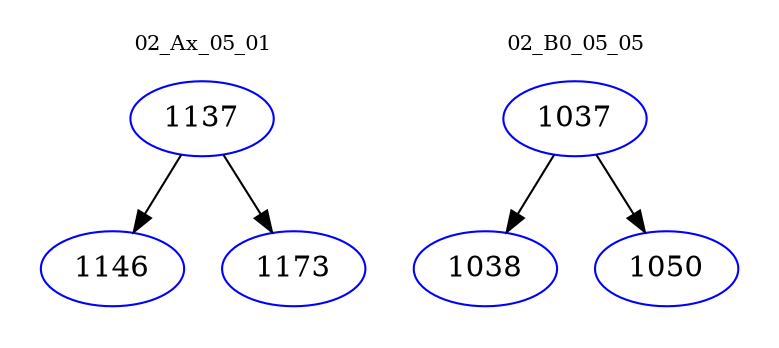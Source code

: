 digraph{
subgraph cluster_0 {
color = white
label = "02_Ax_05_01";
fontsize=10;
T0_1137 [label="1137", color="blue"]
T0_1137 -> T0_1146 [color="black"]
T0_1146 [label="1146", color="blue"]
T0_1137 -> T0_1173 [color="black"]
T0_1173 [label="1173", color="blue"]
}
subgraph cluster_1 {
color = white
label = "02_B0_05_05";
fontsize=10;
T1_1037 [label="1037", color="blue"]
T1_1037 -> T1_1038 [color="black"]
T1_1038 [label="1038", color="blue"]
T1_1037 -> T1_1050 [color="black"]
T1_1050 [label="1050", color="blue"]
}
}
